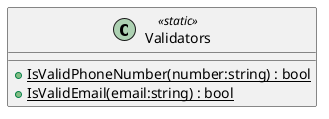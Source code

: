 @startuml
class Validators <<static>> {
    + {static} IsValidPhoneNumber(number:string) : bool
    + {static} IsValidEmail(email:string) : bool
}
@enduml

